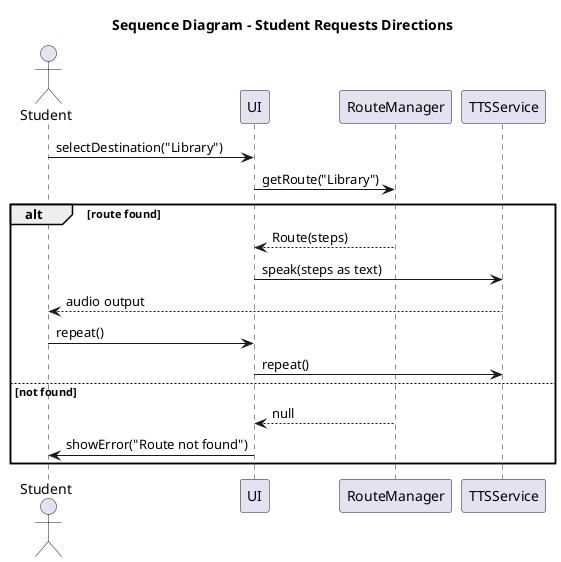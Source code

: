 @startuml
title Sequence Diagram - Student Requests Directions

actor Student
participant UI
participant RouteManager
participant TTSService as TTS

Student -> UI : selectDestination("Library")
UI -> RouteManager : getRoute("Library")
alt route found
  RouteManager --> UI : Route(steps)
  UI -> TTS : speak(steps as text)
  TTS --> Student : audio output
  Student -> UI : repeat()
  UI -> TTS : repeat()
else not found
  RouteManager --> UI : null
  UI -> Student : showError("Route not found")
end
@enduml
